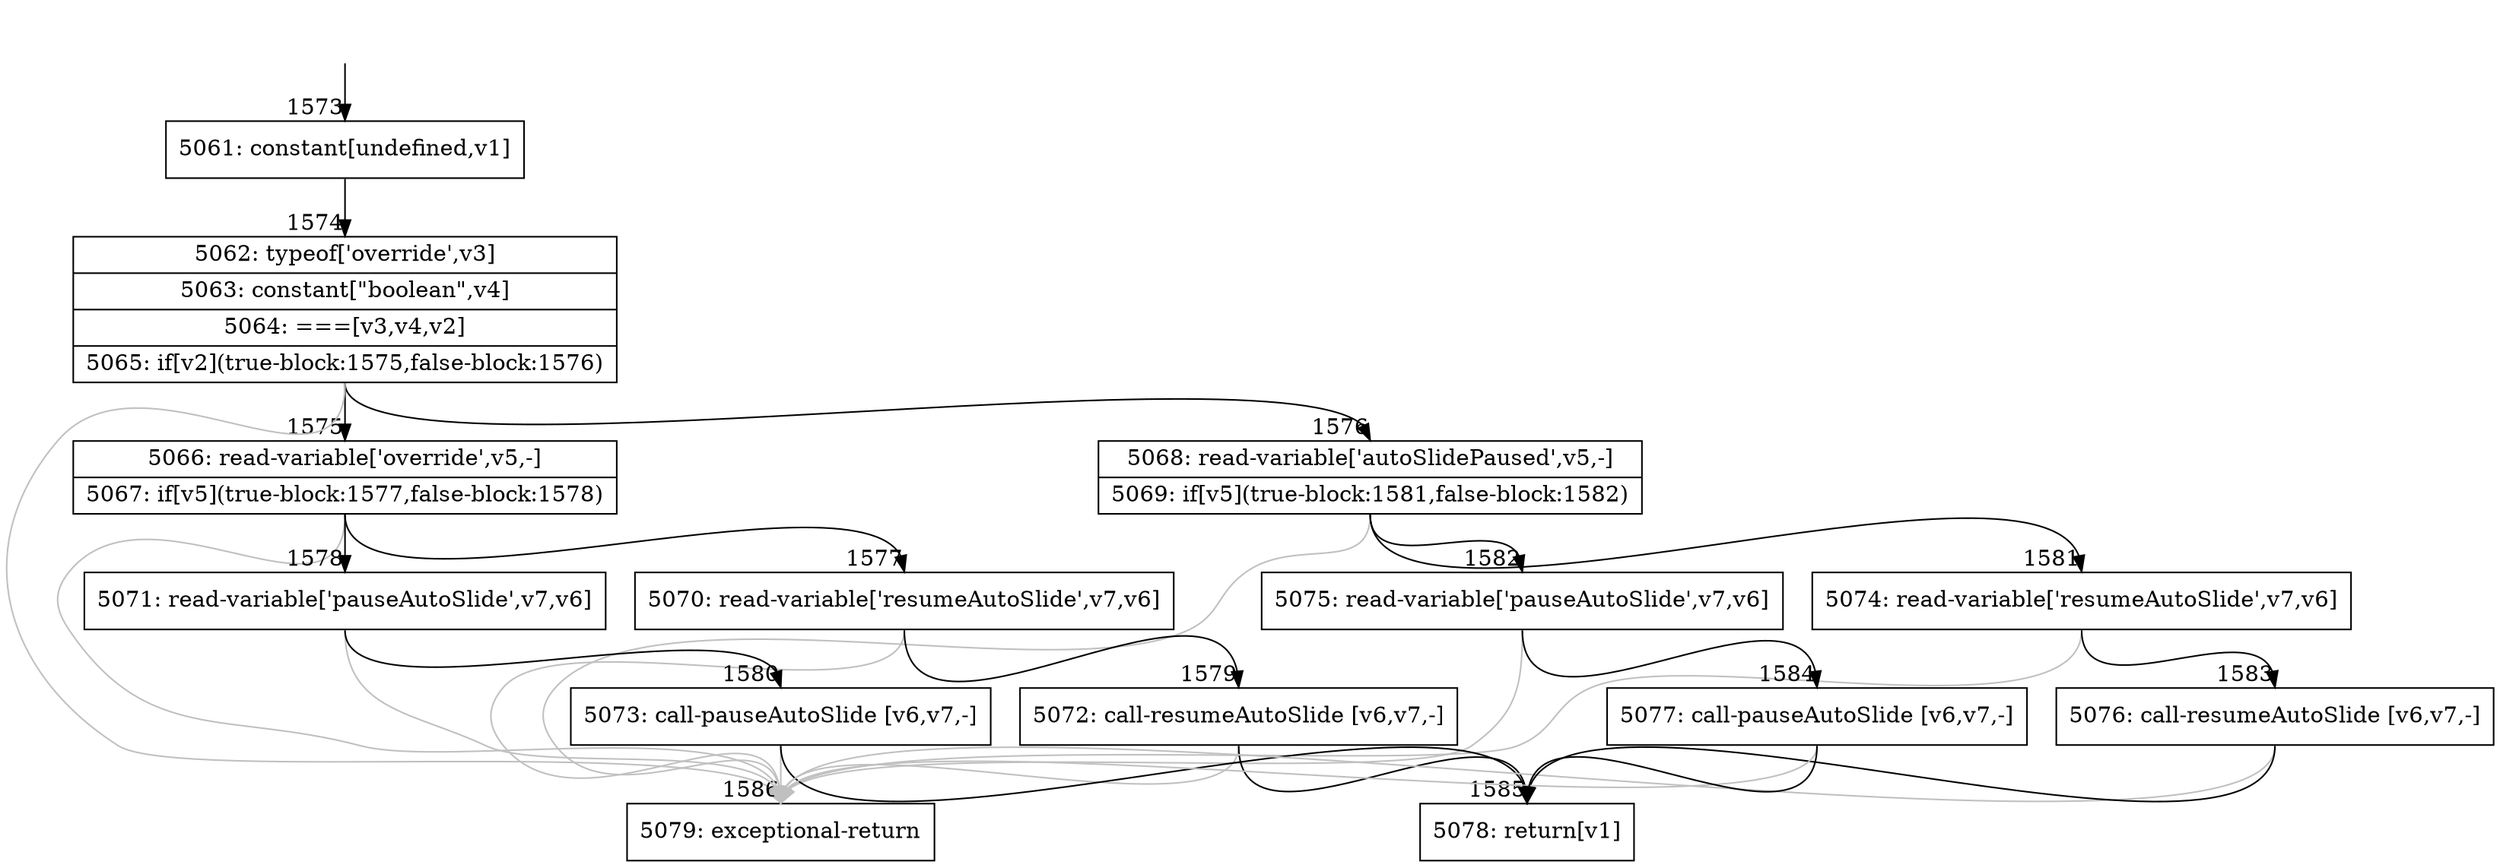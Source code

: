 digraph {
rankdir="TD"
BB_entry105[shape=none,label=""];
BB_entry105 -> BB1573 [tailport=s, headport=n, headlabel="    1573"]
BB1573 [shape=record label="{5061: constant[undefined,v1]}" ] 
BB1573 -> BB1574 [tailport=s, headport=n, headlabel="      1574"]
BB1574 [shape=record label="{5062: typeof['override',v3]|5063: constant[\"boolean\",v4]|5064: ===[v3,v4,v2]|5065: if[v2](true-block:1575,false-block:1576)}" ] 
BB1574 -> BB1575 [tailport=s, headport=n, headlabel="      1575"]
BB1574 -> BB1576 [tailport=s, headport=n, headlabel="      1576"]
BB1574 -> BB1586 [tailport=s, headport=n, color=gray, headlabel="      1586"]
BB1575 [shape=record label="{5066: read-variable['override',v5,-]|5067: if[v5](true-block:1577,false-block:1578)}" ] 
BB1575 -> BB1577 [tailport=s, headport=n, headlabel="      1577"]
BB1575 -> BB1578 [tailport=s, headport=n, headlabel="      1578"]
BB1575 -> BB1586 [tailport=s, headport=n, color=gray]
BB1576 [shape=record label="{5068: read-variable['autoSlidePaused',v5,-]|5069: if[v5](true-block:1581,false-block:1582)}" ] 
BB1576 -> BB1581 [tailport=s, headport=n, headlabel="      1581"]
BB1576 -> BB1582 [tailport=s, headport=n, headlabel="      1582"]
BB1576 -> BB1586 [tailport=s, headport=n, color=gray]
BB1577 [shape=record label="{5070: read-variable['resumeAutoSlide',v7,v6]}" ] 
BB1577 -> BB1579 [tailport=s, headport=n, headlabel="      1579"]
BB1577 -> BB1586 [tailport=s, headport=n, color=gray]
BB1578 [shape=record label="{5071: read-variable['pauseAutoSlide',v7,v6]}" ] 
BB1578 -> BB1580 [tailport=s, headport=n, headlabel="      1580"]
BB1578 -> BB1586 [tailport=s, headport=n, color=gray]
BB1579 [shape=record label="{5072: call-resumeAutoSlide [v6,v7,-]}" ] 
BB1579 -> BB1585 [tailport=s, headport=n, headlabel="      1585"]
BB1579 -> BB1586 [tailport=s, headport=n, color=gray]
BB1580 [shape=record label="{5073: call-pauseAutoSlide [v6,v7,-]}" ] 
BB1580 -> BB1585 [tailport=s, headport=n]
BB1580 -> BB1586 [tailport=s, headport=n, color=gray]
BB1581 [shape=record label="{5074: read-variable['resumeAutoSlide',v7,v6]}" ] 
BB1581 -> BB1583 [tailport=s, headport=n, headlabel="      1583"]
BB1581 -> BB1586 [tailport=s, headport=n, color=gray]
BB1582 [shape=record label="{5075: read-variable['pauseAutoSlide',v7,v6]}" ] 
BB1582 -> BB1584 [tailport=s, headport=n, headlabel="      1584"]
BB1582 -> BB1586 [tailport=s, headport=n, color=gray]
BB1583 [shape=record label="{5076: call-resumeAutoSlide [v6,v7,-]}" ] 
BB1583 -> BB1585 [tailport=s, headport=n]
BB1583 -> BB1586 [tailport=s, headport=n, color=gray]
BB1584 [shape=record label="{5077: call-pauseAutoSlide [v6,v7,-]}" ] 
BB1584 -> BB1585 [tailport=s, headport=n]
BB1584 -> BB1586 [tailport=s, headport=n, color=gray]
BB1585 [shape=record label="{5078: return[v1]}" ] 
BB1586 [shape=record label="{5079: exceptional-return}" ] 
//#$~ 2001
}

